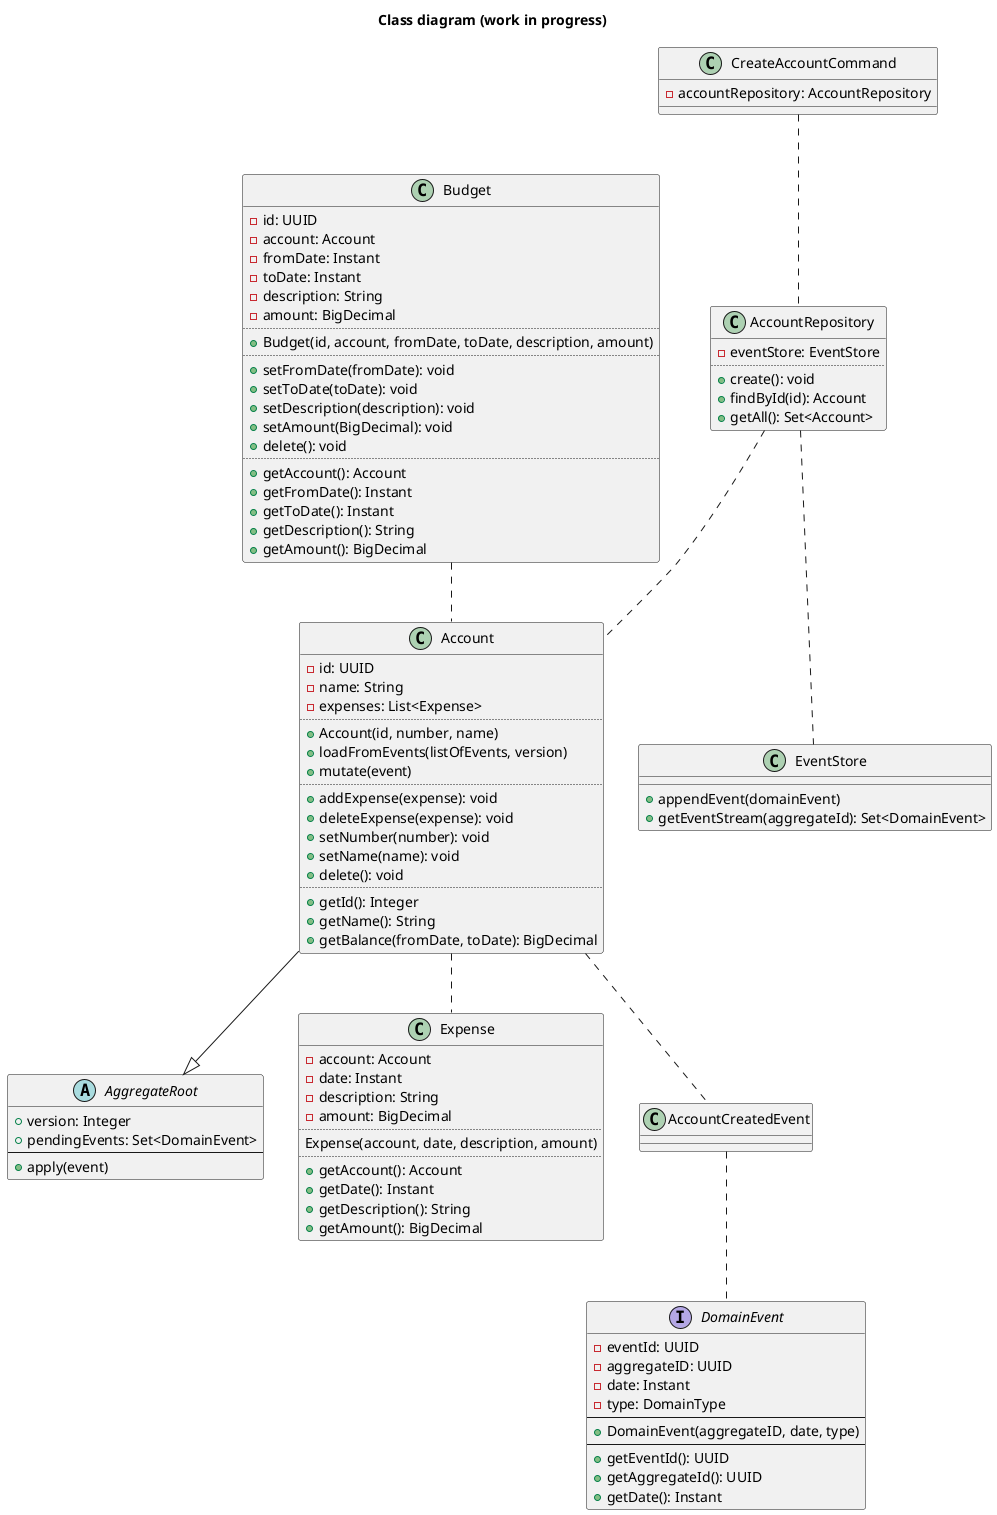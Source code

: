 @startuml
title Class diagram (work in progress)

Account --|> AggregateRoot

Account .. Expense

Account .. AccountCreatedEvent

class Account {
- id: UUID
- name: String
- expenses: List<Expense>
..
+ Account(id, number, name)
+ loadFromEvents(listOfEvents, version)
+ mutate(event)
..
+ addExpense(expense): void
+ deleteExpense(expense): void
+ setNumber(number): void
+ setName(name): void
+ delete(): void
..
+ getId(): Integer
+ getName(): String
+ getBalance(fromDate, toDate): BigDecimal
}

CreateAccountCommand..AccountRepository

class CreateAccountCommand {
- accountRepository: AccountRepository
}

class Expense {
- account: Account
- date: Instant
- description: String
- amount: BigDecimal
..
Expense(account, date, description, amount)
..
+ getAccount(): Account
+ getDate(): Instant
+ getDescription(): String
+ getAmount(): BigDecimal
}

Budget .. Account

class Budget {
- id: UUID
- account: Account
- fromDate: Instant
- toDate: Instant
- description: String
- amount: BigDecimal
..
+ Budget(id, account, fromDate, toDate, description, amount)
..
+ setFromDate(fromDate): void
+ setToDate(toDate): void
+ setDescription(description): void
+ setAmount(BigDecimal): void
+ delete(): void
..
+ getAccount(): Account
+ getFromDate(): Instant
+ getToDate(): Instant
+ getDescription(): String
+ getAmount(): BigDecimal
}

abstract class AggregateRoot {
+version: Integer
+pendingEvents: Set<DomainEvent>
--
+apply(event)
}

interface DomainEvent {
- eventId: UUID
- aggregateID: UUID
- date: Instant
- type: DomainType
--
+ DomainEvent(aggregateID, date, type)
--
+ getEventId(): UUID
+ getAggregateId(): UUID
+ getDate(): Instant
}

AccountCreatedEvent .. DomainEvent

class AccountCreatedEvent {
}

class EventStore {
+ appendEvent(domainEvent)
+ getEventStream(aggregateId): Set<DomainEvent>
}

AccountRepository .. EventStore
AccountRepository .. Account

class AccountRepository {
- eventStore: EventStore
..
+ create(): void
+ findById(id): Account
+ getAll(): Set<Account>
}

@enduml
